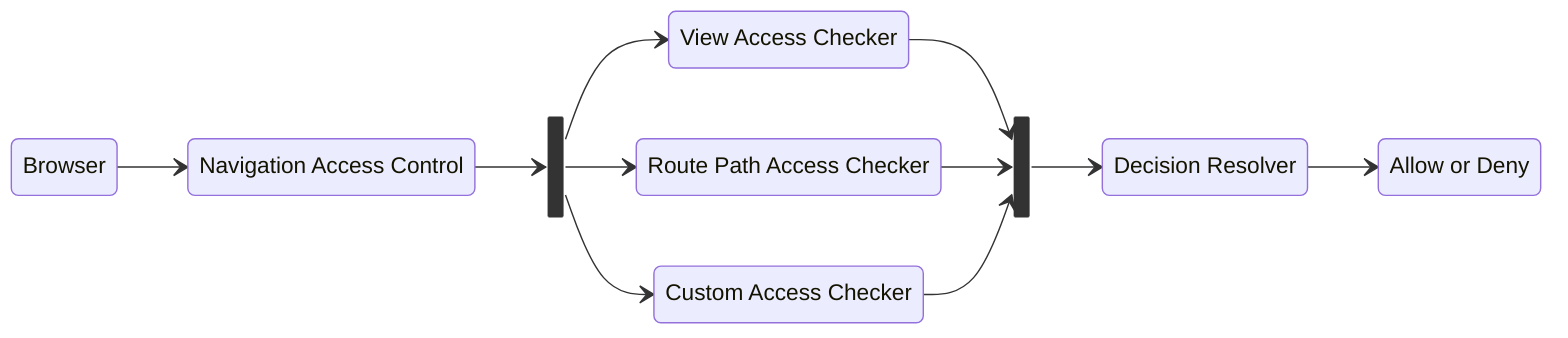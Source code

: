 stateDiagram-v2
    direction LR
    Browser: Browser
    NavigationAccessControl: Navigation Access Control
    ViewAccessChecker: View Access Checker
    RoutePathAccessChecker: Route Path Access Checker
    CustomAccessChecker: Custom Access Checker
    DecisionResolver: Decision Resolver
    Result: Allow or Deny
    state checkers <<fork>>
    Browser --> NavigationAccessControl
    NavigationAccessControl --> checkers
    checkers --> ViewAccessChecker
    checkers --> RoutePathAccessChecker
    checkers --> CustomAccessChecker
    state compute_result <<join>>
    ViewAccessChecker --> compute_result
    RoutePathAccessChecker --> compute_result
    CustomAccessChecker --> compute_result
    compute_result --> DecisionResolver
    DecisionResolver --> Result